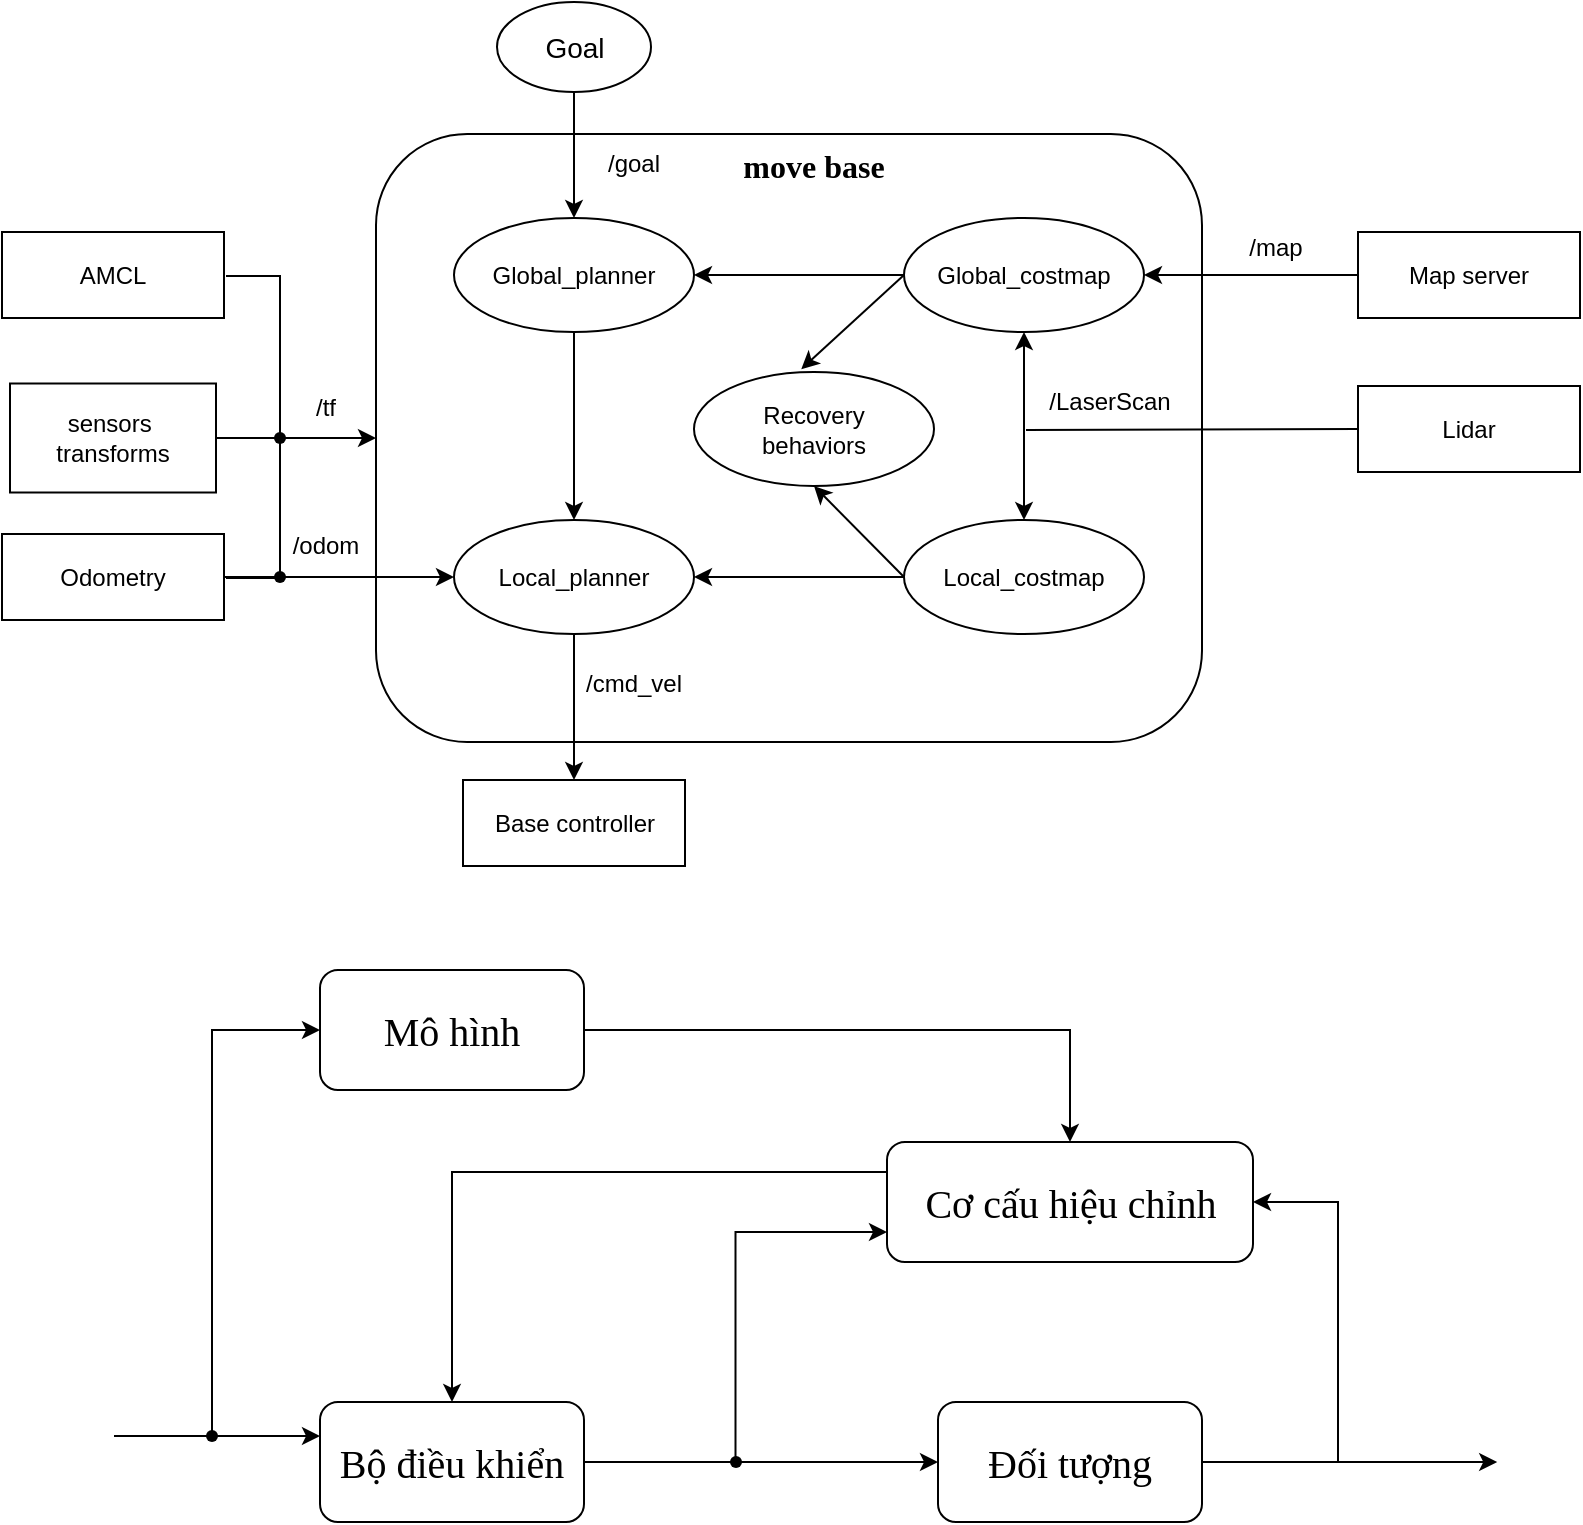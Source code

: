 <mxfile version="24.4.9" type="github">
  <diagram name="Trang-1" id="OtAyOf43-vm7uzbXgGZZ">
    <mxGraphModel dx="1246" dy="567" grid="0" gridSize="10" guides="1" tooltips="1" connect="1" arrows="1" fold="1" page="1" pageScale="1" pageWidth="827" pageHeight="1169" math="0" shadow="0">
      <root>
        <mxCell id="0" />
        <mxCell id="1" parent="0" />
        <mxCell id="kjTO7QuRwkwtUS2SJVDn-1" value="" style="rounded=1;whiteSpace=wrap;html=1;" parent="1" vertex="1">
          <mxGeometry x="195" y="162" width="413" height="304" as="geometry" />
        </mxCell>
        <mxCell id="kjTO7QuRwkwtUS2SJVDn-27" value="" style="edgeStyle=orthogonalEdgeStyle;rounded=0;orthogonalLoop=1;jettySize=auto;html=1;" parent="1" source="kjTO7QuRwkwtUS2SJVDn-2" target="kjTO7QuRwkwtUS2SJVDn-22" edge="1">
          <mxGeometry relative="1" as="geometry" />
        </mxCell>
        <mxCell id="kjTO7QuRwkwtUS2SJVDn-2" value="&lt;font style=&quot;font-size: 14px;&quot;&gt;Goal&lt;/font&gt;" style="ellipse;whiteSpace=wrap;html=1;" parent="1" vertex="1">
          <mxGeometry x="255.5" y="96" width="77" height="45" as="geometry" />
        </mxCell>
        <mxCell id="kjTO7QuRwkwtUS2SJVDn-3" value="&lt;font size=&quot;1&quot; style=&quot;&quot; face=&quot;Times New Roman&quot;&gt;&lt;b style=&quot;font-size: 16px;&quot;&gt;move base&lt;/b&gt;&lt;/font&gt;" style="text;html=1;align=center;verticalAlign=middle;whiteSpace=wrap;rounded=0;" parent="1" vertex="1">
          <mxGeometry x="362" y="152" width="104" height="52" as="geometry" />
        </mxCell>
        <mxCell id="kjTO7QuRwkwtUS2SJVDn-8" value="" style="edgeStyle=orthogonalEdgeStyle;rounded=0;orthogonalLoop=1;jettySize=auto;html=1;entryX=1;entryY=0.5;entryDx=0;entryDy=0;" parent="1" source="kjTO7QuRwkwtUS2SJVDn-4" target="kjTO7QuRwkwtUS2SJVDn-10" edge="1">
          <mxGeometry relative="1" as="geometry">
            <mxPoint x="607" y="222" as="targetPoint" />
          </mxGeometry>
        </mxCell>
        <mxCell id="kjTO7QuRwkwtUS2SJVDn-4" value="Map server" style="rounded=0;whiteSpace=wrap;html=1;" parent="1" vertex="1">
          <mxGeometry x="686" y="211" width="111" height="43" as="geometry" />
        </mxCell>
        <mxCell id="kjTO7QuRwkwtUS2SJVDn-9" value="/map" style="text;html=1;align=center;verticalAlign=middle;whiteSpace=wrap;rounded=0;" parent="1" vertex="1">
          <mxGeometry x="615" y="204" width="60" height="30" as="geometry" />
        </mxCell>
        <mxCell id="kjTO7QuRwkwtUS2SJVDn-25" value="" style="edgeStyle=orthogonalEdgeStyle;rounded=0;orthogonalLoop=1;jettySize=auto;html=1;" parent="1" source="kjTO7QuRwkwtUS2SJVDn-10" target="kjTO7QuRwkwtUS2SJVDn-22" edge="1">
          <mxGeometry relative="1" as="geometry" />
        </mxCell>
        <mxCell id="kjTO7QuRwkwtUS2SJVDn-10" value="Global_costmap" style="ellipse;whiteSpace=wrap;html=1;" parent="1" vertex="1">
          <mxGeometry x="459" y="204" width="120" height="57" as="geometry" />
        </mxCell>
        <mxCell id="kjTO7QuRwkwtUS2SJVDn-24" value="" style="edgeStyle=orthogonalEdgeStyle;rounded=0;orthogonalLoop=1;jettySize=auto;html=1;" parent="1" source="kjTO7QuRwkwtUS2SJVDn-11" target="kjTO7QuRwkwtUS2SJVDn-23" edge="1">
          <mxGeometry relative="1" as="geometry" />
        </mxCell>
        <mxCell id="kjTO7QuRwkwtUS2SJVDn-11" value="Local_costmap" style="ellipse;whiteSpace=wrap;html=1;" parent="1" vertex="1">
          <mxGeometry x="459" y="355" width="120" height="57" as="geometry" />
        </mxCell>
        <mxCell id="kjTO7QuRwkwtUS2SJVDn-12" value="Lidar" style="rounded=0;whiteSpace=wrap;html=1;" parent="1" vertex="1">
          <mxGeometry x="686" y="288" width="111" height="43" as="geometry" />
        </mxCell>
        <mxCell id="kjTO7QuRwkwtUS2SJVDn-14" value="" style="endArrow=classic;startArrow=classic;html=1;rounded=0;entryX=0.5;entryY=1;entryDx=0;entryDy=0;exitX=0.5;exitY=0;exitDx=0;exitDy=0;" parent="1" source="kjTO7QuRwkwtUS2SJVDn-11" target="kjTO7QuRwkwtUS2SJVDn-10" edge="1">
          <mxGeometry width="50" height="50" relative="1" as="geometry">
            <mxPoint x="469" y="334" as="sourcePoint" />
            <mxPoint x="519" y="284" as="targetPoint" />
          </mxGeometry>
        </mxCell>
        <mxCell id="kjTO7QuRwkwtUS2SJVDn-15" value="" style="endArrow=none;html=1;rounded=0;entryX=0;entryY=0.5;entryDx=0;entryDy=0;" parent="1" target="kjTO7QuRwkwtUS2SJVDn-12" edge="1">
          <mxGeometry width="50" height="50" relative="1" as="geometry">
            <mxPoint x="520" y="310" as="sourcePoint" />
            <mxPoint x="436" y="267" as="targetPoint" />
          </mxGeometry>
        </mxCell>
        <mxCell id="kjTO7QuRwkwtUS2SJVDn-16" value="/LaserScan" style="text;html=1;align=center;verticalAlign=middle;whiteSpace=wrap;rounded=0;" parent="1" vertex="1">
          <mxGeometry x="509" y="281" width="106" height="30" as="geometry" />
        </mxCell>
        <mxCell id="kjTO7QuRwkwtUS2SJVDn-19" value="Recovery &lt;br&gt;behaviors" style="ellipse;whiteSpace=wrap;html=1;" parent="1" vertex="1">
          <mxGeometry x="354" y="281" width="120" height="57" as="geometry" />
        </mxCell>
        <mxCell id="kjTO7QuRwkwtUS2SJVDn-20" value="" style="endArrow=classic;html=1;rounded=0;entryX=0.447;entryY=-0.025;entryDx=0;entryDy=0;entryPerimeter=0;exitX=0;exitY=0.5;exitDx=0;exitDy=0;" parent="1" source="kjTO7QuRwkwtUS2SJVDn-10" target="kjTO7QuRwkwtUS2SJVDn-19" edge="1">
          <mxGeometry width="50" height="50" relative="1" as="geometry">
            <mxPoint x="386" y="317" as="sourcePoint" />
            <mxPoint x="436" y="267" as="targetPoint" />
          </mxGeometry>
        </mxCell>
        <mxCell id="kjTO7QuRwkwtUS2SJVDn-21" value="" style="endArrow=classic;html=1;rounded=0;exitX=0;exitY=0.5;exitDx=0;exitDy=0;entryX=0.5;entryY=1;entryDx=0;entryDy=0;" parent="1" source="kjTO7QuRwkwtUS2SJVDn-11" target="kjTO7QuRwkwtUS2SJVDn-19" edge="1">
          <mxGeometry width="50" height="50" relative="1" as="geometry">
            <mxPoint x="386" y="317" as="sourcePoint" />
            <mxPoint x="436" y="267" as="targetPoint" />
          </mxGeometry>
        </mxCell>
        <mxCell id="kjTO7QuRwkwtUS2SJVDn-26" value="" style="edgeStyle=orthogonalEdgeStyle;rounded=0;orthogonalLoop=1;jettySize=auto;html=1;" parent="1" source="kjTO7QuRwkwtUS2SJVDn-22" target="kjTO7QuRwkwtUS2SJVDn-23" edge="1">
          <mxGeometry relative="1" as="geometry" />
        </mxCell>
        <mxCell id="kjTO7QuRwkwtUS2SJVDn-22" value="Global_planner" style="ellipse;whiteSpace=wrap;html=1;" parent="1" vertex="1">
          <mxGeometry x="234" y="204" width="120" height="57" as="geometry" />
        </mxCell>
        <mxCell id="kjTO7QuRwkwtUS2SJVDn-30" value="" style="edgeStyle=orthogonalEdgeStyle;rounded=0;orthogonalLoop=1;jettySize=auto;html=1;" parent="1" source="kjTO7QuRwkwtUS2SJVDn-23" target="kjTO7QuRwkwtUS2SJVDn-29" edge="1">
          <mxGeometry relative="1" as="geometry" />
        </mxCell>
        <mxCell id="kjTO7QuRwkwtUS2SJVDn-23" value="Local_planner" style="ellipse;whiteSpace=wrap;html=1;" parent="1" vertex="1">
          <mxGeometry x="234" y="355" width="120" height="57" as="geometry" />
        </mxCell>
        <mxCell id="kjTO7QuRwkwtUS2SJVDn-29" value="Base controller" style="rounded=0;whiteSpace=wrap;html=1;" parent="1" vertex="1">
          <mxGeometry x="238.5" y="485" width="111" height="43" as="geometry" />
        </mxCell>
        <mxCell id="kjTO7QuRwkwtUS2SJVDn-31" value="AMCL" style="rounded=0;whiteSpace=wrap;html=1;" parent="1" vertex="1">
          <mxGeometry x="8" y="211" width="111" height="43" as="geometry" />
        </mxCell>
        <mxCell id="kjTO7QuRwkwtUS2SJVDn-35" value="" style="edgeStyle=orthogonalEdgeStyle;rounded=0;orthogonalLoop=1;jettySize=auto;html=1;" parent="1" source="kjTO7QuRwkwtUS2SJVDn-32" target="kjTO7QuRwkwtUS2SJVDn-1" edge="1">
          <mxGeometry relative="1" as="geometry" />
        </mxCell>
        <mxCell id="kjTO7QuRwkwtUS2SJVDn-32" value="sensors&amp;nbsp;&lt;br&gt;transforms" style="rounded=0;whiteSpace=wrap;html=1;" parent="1" vertex="1">
          <mxGeometry x="12" y="286.75" width="103" height="54.5" as="geometry" />
        </mxCell>
        <mxCell id="kjTO7QuRwkwtUS2SJVDn-36" value="" style="edgeStyle=orthogonalEdgeStyle;rounded=0;orthogonalLoop=1;jettySize=auto;html=1;" parent="1" source="kjTO7QuRwkwtUS2SJVDn-33" target="kjTO7QuRwkwtUS2SJVDn-23" edge="1">
          <mxGeometry relative="1" as="geometry" />
        </mxCell>
        <mxCell id="kjTO7QuRwkwtUS2SJVDn-33" value="Odometry" style="rounded=0;whiteSpace=wrap;html=1;" parent="1" vertex="1">
          <mxGeometry x="8" y="362" width="111" height="43" as="geometry" />
        </mxCell>
        <mxCell id="kjTO7QuRwkwtUS2SJVDn-37" value="" style="endArrow=none;html=1;rounded=0;" parent="1" edge="1">
          <mxGeometry width="50" height="50" relative="1" as="geometry">
            <mxPoint x="120" y="384" as="sourcePoint" />
            <mxPoint x="120" y="233" as="targetPoint" />
            <Array as="points">
              <mxPoint x="147" y="384" />
              <mxPoint x="147" y="233" />
            </Array>
          </mxGeometry>
        </mxCell>
        <mxCell id="kjTO7QuRwkwtUS2SJVDn-38" value="/tf" style="text;html=1;align=center;verticalAlign=middle;whiteSpace=wrap;rounded=0;" parent="1" vertex="1">
          <mxGeometry x="140" y="284" width="60" height="30" as="geometry" />
        </mxCell>
        <mxCell id="kjTO7QuRwkwtUS2SJVDn-39" value="" style="shape=waypoint;sketch=0;fillStyle=solid;size=6;pointerEvents=1;points=[];fillColor=none;resizable=0;rotatable=0;perimeter=centerPerimeter;snapToPoint=1;" parent="1" vertex="1">
          <mxGeometry x="137" y="304" width="20" height="20" as="geometry" />
        </mxCell>
        <mxCell id="kjTO7QuRwkwtUS2SJVDn-40" value="" style="shape=waypoint;sketch=0;fillStyle=solid;size=6;pointerEvents=1;points=[];fillColor=none;resizable=0;rotatable=0;perimeter=centerPerimeter;snapToPoint=1;" parent="1" vertex="1">
          <mxGeometry x="137" y="373.5" width="20" height="20" as="geometry" />
        </mxCell>
        <mxCell id="kjTO7QuRwkwtUS2SJVDn-41" value="/cmd_vel" style="text;html=1;align=center;verticalAlign=middle;whiteSpace=wrap;rounded=0;" parent="1" vertex="1">
          <mxGeometry x="294" y="422" width="60" height="30" as="geometry" />
        </mxCell>
        <mxCell id="kjTO7QuRwkwtUS2SJVDn-42" value="/odom" style="text;html=1;align=center;verticalAlign=middle;whiteSpace=wrap;rounded=0;" parent="1" vertex="1">
          <mxGeometry x="140" y="353" width="60" height="30" as="geometry" />
        </mxCell>
        <mxCell id="kjTO7QuRwkwtUS2SJVDn-43" value="/goal" style="text;html=1;align=center;verticalAlign=middle;whiteSpace=wrap;rounded=0;" parent="1" vertex="1">
          <mxGeometry x="294" y="162" width="60" height="30" as="geometry" />
        </mxCell>
        <mxCell id="EmQjCIaPqeT79ke8MUj5-3" style="edgeStyle=orthogonalEdgeStyle;rounded=0;orthogonalLoop=1;jettySize=auto;html=1;entryX=0;entryY=0.5;entryDx=0;entryDy=0;" edge="1" parent="1" source="EmQjCIaPqeT79ke8MUj5-1" target="EmQjCIaPqeT79ke8MUj5-2">
          <mxGeometry relative="1" as="geometry" />
        </mxCell>
        <mxCell id="EmQjCIaPqeT79ke8MUj5-6" style="edgeStyle=orthogonalEdgeStyle;rounded=0;orthogonalLoop=1;jettySize=auto;html=1;entryX=0;entryY=0.75;entryDx=0;entryDy=0;" edge="1" parent="1" source="EmQjCIaPqeT79ke8MUj5-1" target="EmQjCIaPqeT79ke8MUj5-4">
          <mxGeometry relative="1" as="geometry" />
        </mxCell>
        <mxCell id="EmQjCIaPqeT79ke8MUj5-1" value="&lt;font style=&quot;font-size: 20px;&quot; face=&quot;Times New Roman&quot;&gt;Bộ điều khiển&lt;/font&gt;" style="rounded=1;whiteSpace=wrap;html=1;" vertex="1" parent="1">
          <mxGeometry x="167" y="796" width="132" height="60" as="geometry" />
        </mxCell>
        <mxCell id="EmQjCIaPqeT79ke8MUj5-10" style="edgeStyle=orthogonalEdgeStyle;rounded=0;orthogonalLoop=1;jettySize=auto;html=1;" edge="1" parent="1" source="EmQjCIaPqeT79ke8MUj5-2">
          <mxGeometry relative="1" as="geometry">
            <mxPoint x="755.6" y="826" as="targetPoint" />
          </mxGeometry>
        </mxCell>
        <mxCell id="EmQjCIaPqeT79ke8MUj5-11" style="edgeStyle=orthogonalEdgeStyle;rounded=0;orthogonalLoop=1;jettySize=auto;html=1;exitX=1;exitY=0.5;exitDx=0;exitDy=0;entryX=1;entryY=0.5;entryDx=0;entryDy=0;" edge="1" parent="1" source="EmQjCIaPqeT79ke8MUj5-2" target="EmQjCIaPqeT79ke8MUj5-4">
          <mxGeometry relative="1" as="geometry">
            <Array as="points">
              <mxPoint x="676" y="826" />
              <mxPoint x="676" y="696" />
            </Array>
          </mxGeometry>
        </mxCell>
        <mxCell id="EmQjCIaPqeT79ke8MUj5-2" value="&lt;font face=&quot;Times New Roman&quot;&gt;&lt;span style=&quot;font-size: 20px;&quot;&gt;Đối tượng&lt;/span&gt;&lt;/font&gt;" style="rounded=1;whiteSpace=wrap;html=1;" vertex="1" parent="1">
          <mxGeometry x="476" y="796" width="132" height="60" as="geometry" />
        </mxCell>
        <mxCell id="EmQjCIaPqeT79ke8MUj5-7" style="edgeStyle=orthogonalEdgeStyle;rounded=0;orthogonalLoop=1;jettySize=auto;html=1;exitX=0;exitY=0.25;exitDx=0;exitDy=0;entryX=0.5;entryY=0;entryDx=0;entryDy=0;" edge="1" parent="1" source="EmQjCIaPqeT79ke8MUj5-4" target="EmQjCIaPqeT79ke8MUj5-1">
          <mxGeometry relative="1" as="geometry" />
        </mxCell>
        <mxCell id="EmQjCIaPqeT79ke8MUj5-4" value="&lt;font face=&quot;Times New Roman&quot;&gt;&lt;span style=&quot;font-size: 20px;&quot;&gt;Cơ cấu hiệu chỉnh&lt;/span&gt;&lt;/font&gt;" style="rounded=1;whiteSpace=wrap;html=1;" vertex="1" parent="1">
          <mxGeometry x="450.5" y="666" width="183" height="60" as="geometry" />
        </mxCell>
        <mxCell id="EmQjCIaPqeT79ke8MUj5-9" style="edgeStyle=orthogonalEdgeStyle;rounded=0;orthogonalLoop=1;jettySize=auto;html=1;entryX=0.5;entryY=0;entryDx=0;entryDy=0;" edge="1" parent="1" source="EmQjCIaPqeT79ke8MUj5-8" target="EmQjCIaPqeT79ke8MUj5-4">
          <mxGeometry relative="1" as="geometry" />
        </mxCell>
        <mxCell id="EmQjCIaPqeT79ke8MUj5-8" value="&lt;font face=&quot;Times New Roman&quot;&gt;&lt;span style=&quot;font-size: 20px;&quot;&gt;Mô hình&lt;/span&gt;&lt;/font&gt;" style="rounded=1;whiteSpace=wrap;html=1;" vertex="1" parent="1">
          <mxGeometry x="167" y="580" width="132" height="60" as="geometry" />
        </mxCell>
        <mxCell id="EmQjCIaPqeT79ke8MUj5-12" value="" style="endArrow=classic;html=1;rounded=0;entryX=0;entryY=0.5;entryDx=0;entryDy=0;" edge="1" parent="1">
          <mxGeometry width="50" height="50" relative="1" as="geometry">
            <mxPoint x="64" y="813" as="sourcePoint" />
            <mxPoint x="167" y="813" as="targetPoint" />
          </mxGeometry>
        </mxCell>
        <mxCell id="EmQjCIaPqeT79ke8MUj5-13" value="" style="endArrow=classic;html=1;rounded=0;entryX=0;entryY=0.5;entryDx=0;entryDy=0;" edge="1" parent="1" target="EmQjCIaPqeT79ke8MUj5-8">
          <mxGeometry width="50" height="50" relative="1" as="geometry">
            <mxPoint x="113" y="813" as="sourcePoint" />
            <mxPoint x="436" y="766" as="targetPoint" />
            <Array as="points">
              <mxPoint x="113" y="610" />
            </Array>
          </mxGeometry>
        </mxCell>
        <mxCell id="EmQjCIaPqeT79ke8MUj5-14" value="" style="shape=waypoint;sketch=0;fillStyle=solid;size=6;pointerEvents=1;points=[];fillColor=none;resizable=0;rotatable=0;perimeter=centerPerimeter;snapToPoint=1;" vertex="1" parent="1">
          <mxGeometry x="365" y="816" width="20" height="20" as="geometry" />
        </mxCell>
        <mxCell id="EmQjCIaPqeT79ke8MUj5-15" value="" style="shape=waypoint;sketch=0;fillStyle=solid;size=6;pointerEvents=1;points=[];fillColor=none;resizable=0;rotatable=0;perimeter=centerPerimeter;snapToPoint=1;" vertex="1" parent="1">
          <mxGeometry x="103" y="803" width="20" height="20" as="geometry" />
        </mxCell>
      </root>
    </mxGraphModel>
  </diagram>
</mxfile>
